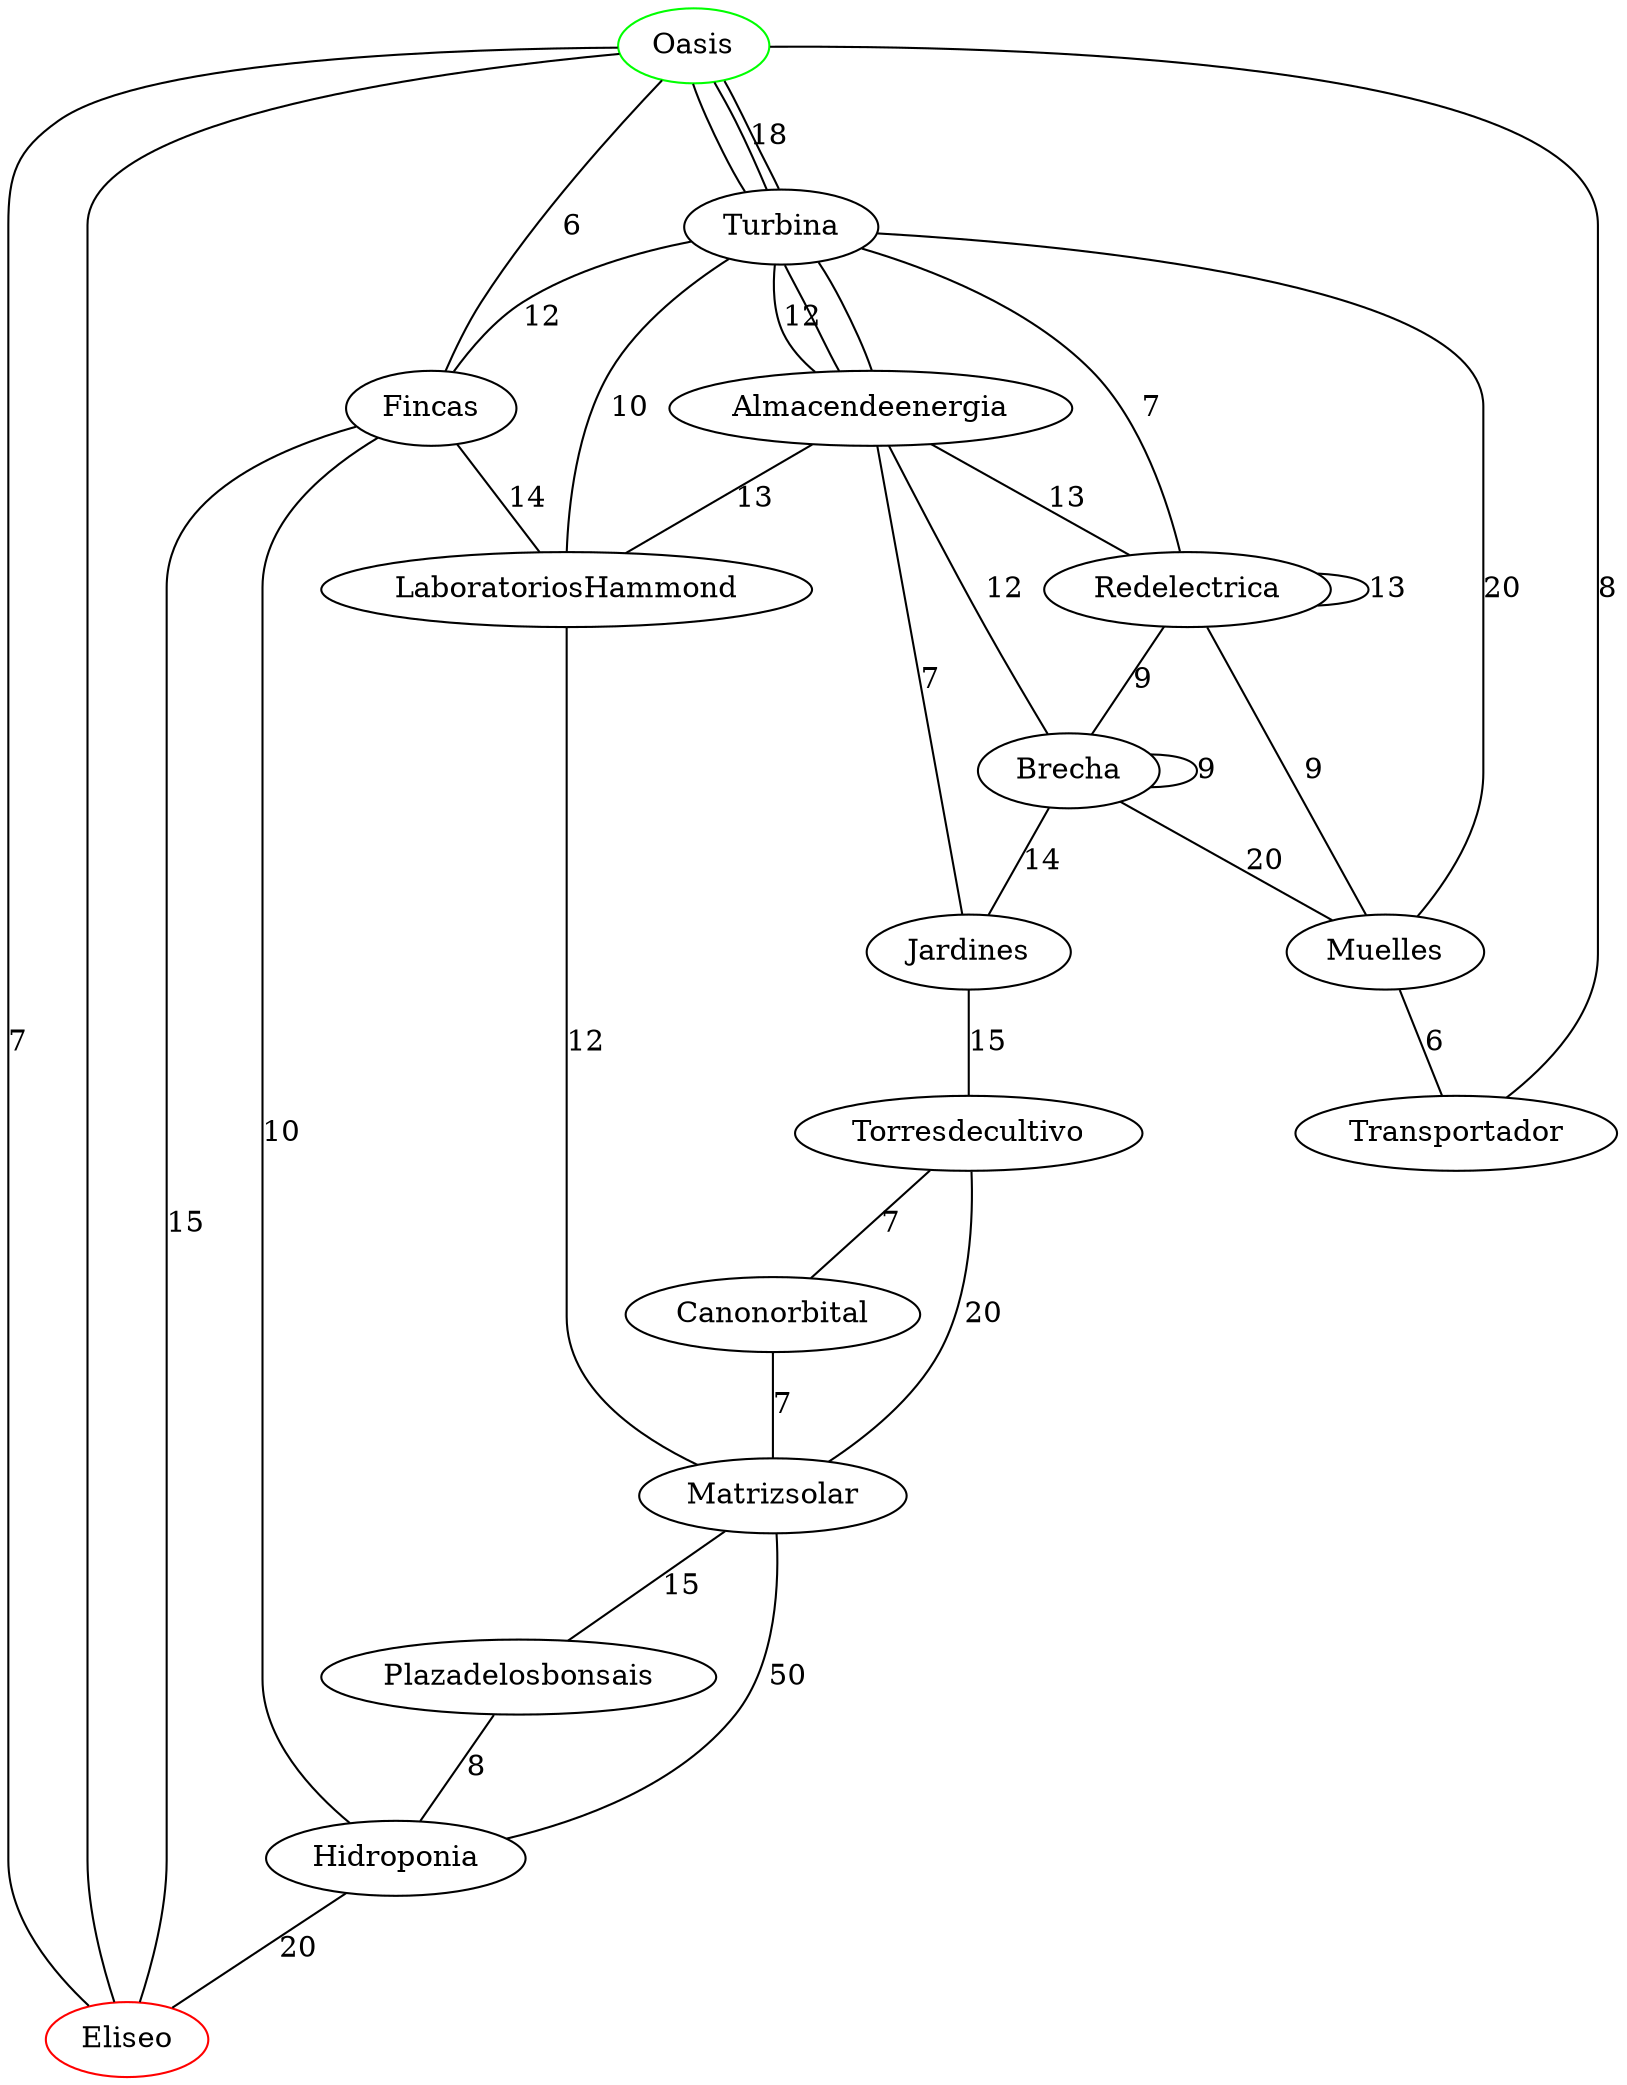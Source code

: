 graph grafo{
Eliseo[color="red"];
Oasis[color="green"];
Hidroponia--Eliseo[label="20"];
Plazadelosbonsais--Hidroponia[label="8"];
Matrizsolar--Hidroponia[label="50"];
Matrizsolar--Plazadelosbonsais[label="15"];
Canonorbital--Matrizsolar[label="7"];
Torresdecultivo--Matrizsolar[label="20"];
Torresdecultivo--Canonorbital[label="7"];
Jardines--Torresdecultivo[label="15"];
LaboratoriosHammond--Matrizsolar[label="12"];
Fincas--Eliseo[label="15"];
Fincas--Hidroponia[label="10"];
Fincas--LaboratoriosHammond[label="14"];
Oasis--Eliseo[label="7"];
Oasis--Fincas[label="6"];
Turbina--LaboratoriosHammond[label="10"];
Turbina--Fincas[label="12"];
Turbina--Oasis[label="18"];
Transportador--Oasis[label="8"];
Muelles--Turbina[label="20"];
Muelles--Transportador[label="6"];
Brecha--Jardines[label="14"];
Brecha--Muelles[label="20"];
Brecha--Brecha[label="9"];
Redelectrica--Brecha[label="9"];
Redelectrica--Turbina[label="7"];
Redelectrica--Muelles[label="9"];
Redelectrica--Redelectrica[label="13"];
Almacendeenergia--Redelectrica[label="13"];
Almacendeenergia--Jardines[label="7"];
Almacendeenergia--LaboratoriosHammond[label="13"];
Almacendeenergia--Turbina[label="12"];
Almacendeenergia--Brecha[label="12"];
Almacendeenergia--Turbina;
Turbina--Oasis;
Oasis--Eliseo;
Oasis--Turbina;
Turbina--Almacendeenergia;
}
